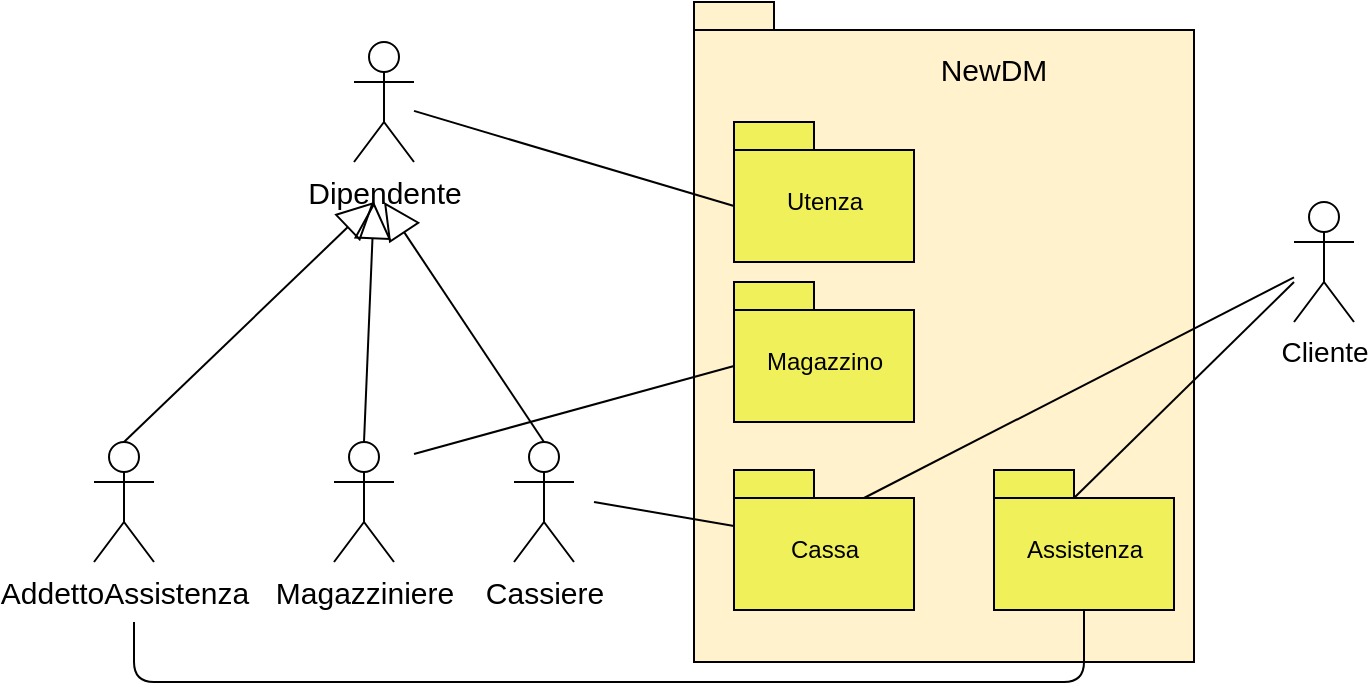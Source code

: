 <mxfile version="13.10.4" type="device"><diagram id="6JO4-7g3VjEd6-_7Sx0c" name="Page-1"><mxGraphModel dx="1038" dy="624" grid="1" gridSize="10" guides="1" tooltips="1" connect="1" arrows="1" fold="1" page="1" pageScale="1" pageWidth="1169" pageHeight="827" math="0" shadow="0"><root><mxCell id="0"/><mxCell id="1" parent="0"/><mxCell id="MlpMXgR5_YCPqtrtxQ0K-1" value="" style="shape=folder;fontStyle=1;spacingTop=10;tabWidth=40;tabHeight=14;tabPosition=left;html=1;fillColor=#fff2cc;" parent="1" vertex="1"><mxGeometry x="410" y="110" width="250" height="330" as="geometry"/></mxCell><mxCell id="MlpMXgR5_YCPqtrtxQ0K-3" value="NewDM" style="text;align=center;fontStyle=0;verticalAlign=middle;spacingLeft=3;spacingRight=3;strokeColor=none;rotatable=0;points=[[0,0.5],[1,0.5]];portConstraint=eastwest;fontSize=15;" parent="1" vertex="1"><mxGeometry x="520" y="130" width="80" height="26" as="geometry"/></mxCell><mxCell id="MlpMXgR5_YCPqtrtxQ0K-4" value="&lt;font color=&quot;#000000&quot; style=&quot;font-weight: normal&quot;&gt;Utenza&lt;/font&gt;" style="shape=folder;fontStyle=1;spacingTop=10;tabWidth=40;tabHeight=14;tabPosition=left;html=1;fontColor=#ffffff;fillColor=#F0F05B;" parent="1" vertex="1"><mxGeometry x="430" y="170" width="90" height="70" as="geometry"/></mxCell><mxCell id="MlpMXgR5_YCPqtrtxQ0K-5" value="&lt;font color=&quot;#000000&quot; style=&quot;font-weight: normal&quot;&gt;Magazzino&lt;/font&gt;" style="shape=folder;fontStyle=1;spacingTop=10;tabWidth=40;tabHeight=14;tabPosition=left;html=1;fontColor=#ffffff;fillColor=#F0F05B;" parent="1" vertex="1"><mxGeometry x="430" y="250" width="90" height="70" as="geometry"/></mxCell><mxCell id="MlpMXgR5_YCPqtrtxQ0K-6" value="&lt;font color=&quot;#000000&quot; style=&quot;font-weight: normal&quot;&gt;Cassa&lt;/font&gt;" style="shape=folder;fontStyle=1;spacingTop=10;tabWidth=40;tabHeight=14;tabPosition=left;html=1;fontColor=#ffffff;fillColor=#F0F05B;" parent="1" vertex="1"><mxGeometry x="430" y="344" width="90" height="70" as="geometry"/></mxCell><mxCell id="MlpMXgR5_YCPqtrtxQ0K-7" value="&lt;font color=&quot;#000000&quot; style=&quot;font-weight: normal&quot;&gt;Assistenza&lt;/font&gt;" style="shape=folder;fontStyle=1;spacingTop=10;tabWidth=40;tabHeight=14;tabPosition=left;html=1;fontColor=#ffffff;fillColor=#F0F05B;" parent="1" vertex="1"><mxGeometry x="560" y="344" width="90" height="70" as="geometry"/></mxCell><mxCell id="MlpMXgR5_YCPqtrtxQ0K-8" value="Dipendente" style="shape=umlActor;verticalLabelPosition=bottom;verticalAlign=top;html=1;strokeColor=#000000;fontSize=15;fillColor=#FFFFFF;" parent="1" vertex="1"><mxGeometry x="240" y="130" width="30" height="60" as="geometry"/></mxCell><mxCell id="MlpMXgR5_YCPqtrtxQ0K-9" value="Cassiere" style="shape=umlActor;verticalLabelPosition=bottom;verticalAlign=top;html=1;strokeColor=#000000;fontSize=15;fillColor=#FFFFFF;" parent="1" vertex="1"><mxGeometry x="320" y="330" width="30" height="60" as="geometry"/></mxCell><mxCell id="MlpMXgR5_YCPqtrtxQ0K-10" value="Magazziniere" style="shape=umlActor;verticalLabelPosition=bottom;verticalAlign=top;html=1;strokeColor=#000000;fontSize=15;fillColor=#FFFFFF;" parent="1" vertex="1"><mxGeometry x="230" y="330" width="30" height="60" as="geometry"/></mxCell><mxCell id="MlpMXgR5_YCPqtrtxQ0K-11" value="AddettoAssistenza" style="shape=umlActor;verticalLabelPosition=bottom;verticalAlign=top;html=1;strokeColor=#000000;fontSize=15;fillColor=#FFFFFF;" parent="1" vertex="1"><mxGeometry x="110" y="330" width="30" height="60" as="geometry"/></mxCell><mxCell id="MlpMXgR5_YCPqtrtxQ0K-18" value="" style="endArrow=block;endSize=16;endFill=0;html=1;fontSize=15;exitX=0.5;exitY=0;exitDx=0;exitDy=0;exitPerimeter=0;" parent="1" source="MlpMXgR5_YCPqtrtxQ0K-11" edge="1"><mxGeometry width="160" relative="1" as="geometry"><mxPoint x="450" y="320" as="sourcePoint"/><mxPoint x="250" y="210" as="targetPoint"/></mxGeometry></mxCell><mxCell id="MlpMXgR5_YCPqtrtxQ0K-19" value="" style="endArrow=block;endSize=16;endFill=0;html=1;fontSize=15;exitX=0.5;exitY=0;exitDx=0;exitDy=0;exitPerimeter=0;" parent="1" source="MlpMXgR5_YCPqtrtxQ0K-10" edge="1"><mxGeometry width="160" relative="1" as="geometry"><mxPoint x="135" y="340" as="sourcePoint"/><mxPoint x="250" y="210" as="targetPoint"/></mxGeometry></mxCell><mxCell id="MlpMXgR5_YCPqtrtxQ0K-20" value="" style="endArrow=block;endSize=16;endFill=0;html=1;fontSize=15;exitX=0.5;exitY=0;exitDx=0;exitDy=0;exitPerimeter=0;" parent="1" source="MlpMXgR5_YCPqtrtxQ0K-9" edge="1"><mxGeometry width="160" relative="1" as="geometry"><mxPoint x="255" y="340" as="sourcePoint"/><mxPoint x="255" y="210" as="targetPoint"/></mxGeometry></mxCell><mxCell id="MlpMXgR5_YCPqtrtxQ0K-22" value="" style="endArrow=none;html=1;fontSize=15;entryX=0;entryY=0;entryDx=0;entryDy=28;entryPerimeter=0;" parent="1" target="MlpMXgR5_YCPqtrtxQ0K-6" edge="1"><mxGeometry width="50" height="50" relative="1" as="geometry"><mxPoint x="360" y="360" as="sourcePoint"/><mxPoint x="550" y="300" as="targetPoint"/></mxGeometry></mxCell><mxCell id="MlpMXgR5_YCPqtrtxQ0K-23" value="" style="endArrow=none;html=1;fontSize=15;entryX=0;entryY=0;entryDx=0;entryDy=42;entryPerimeter=0;" parent="1" target="MlpMXgR5_YCPqtrtxQ0K-5" edge="1"><mxGeometry width="50" height="50" relative="1" as="geometry"><mxPoint x="270" y="336" as="sourcePoint"/><mxPoint x="440" y="382" as="targetPoint"/></mxGeometry></mxCell><mxCell id="MlpMXgR5_YCPqtrtxQ0K-24" value="" style="endArrow=none;html=1;fontSize=15;entryX=0.5;entryY=1;entryDx=0;entryDy=0;entryPerimeter=0;" parent="1" target="MlpMXgR5_YCPqtrtxQ0K-7" edge="1"><mxGeometry width="50" height="50" relative="1" as="geometry"><mxPoint x="130" y="420" as="sourcePoint"/><mxPoint x="600" y="480" as="targetPoint"/><Array as="points"><mxPoint x="130" y="450"/><mxPoint x="370" y="450"/><mxPoint x="605" y="450"/></Array></mxGeometry></mxCell><mxCell id="3v07ouBmyCzuSjfzDnHN-1" value="Cliente" style="shape=umlActor;verticalLabelPosition=bottom;verticalAlign=top;html=1;outlineConnect=0;fontSize=14;" parent="1" vertex="1"><mxGeometry x="710" y="210" width="30" height="60" as="geometry"/></mxCell><mxCell id="3v07ouBmyCzuSjfzDnHN-2" value="" style="endArrow=none;html=1;fontSize=15;exitX=0;exitY=0;exitDx=65;exitDy=14;exitPerimeter=0;" parent="1" source="MlpMXgR5_YCPqtrtxQ0K-6" target="3v07ouBmyCzuSjfzDnHN-1" edge="1"><mxGeometry width="50" height="50" relative="1" as="geometry"><mxPoint x="280" y="346" as="sourcePoint"/><mxPoint x="440" y="302" as="targetPoint"/></mxGeometry></mxCell><mxCell id="3v07ouBmyCzuSjfzDnHN-3" value="" style="endArrow=none;html=1;fontSize=15;exitX=0;exitY=0;exitDx=40;exitDy=14;exitPerimeter=0;" parent="1" source="MlpMXgR5_YCPqtrtxQ0K-7" edge="1"><mxGeometry width="50" height="50" relative="1" as="geometry"><mxPoint x="505" y="368" as="sourcePoint"/><mxPoint x="710" y="250" as="targetPoint"/></mxGeometry></mxCell><mxCell id="ByN77EjOlkygYXl3MzJH-1" value="" style="endArrow=none;html=1;entryX=0;entryY=0;entryDx=0;entryDy=42;entryPerimeter=0;" edge="1" parent="1" source="MlpMXgR5_YCPqtrtxQ0K-8" target="MlpMXgR5_YCPqtrtxQ0K-4"><mxGeometry width="50" height="50" relative="1" as="geometry"><mxPoint x="500" y="350" as="sourcePoint"/><mxPoint x="550" y="300" as="targetPoint"/></mxGeometry></mxCell></root></mxGraphModel></diagram></mxfile>